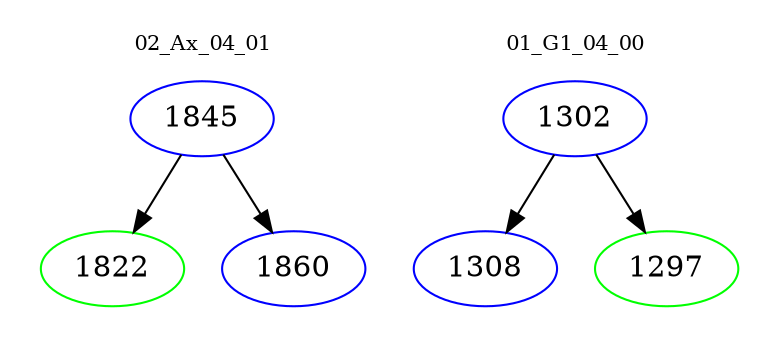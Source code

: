 digraph{
subgraph cluster_0 {
color = white
label = "02_Ax_04_01";
fontsize=10;
T0_1845 [label="1845", color="blue"]
T0_1845 -> T0_1822 [color="black"]
T0_1822 [label="1822", color="green"]
T0_1845 -> T0_1860 [color="black"]
T0_1860 [label="1860", color="blue"]
}
subgraph cluster_1 {
color = white
label = "01_G1_04_00";
fontsize=10;
T1_1302 [label="1302", color="blue"]
T1_1302 -> T1_1308 [color="black"]
T1_1308 [label="1308", color="blue"]
T1_1302 -> T1_1297 [color="black"]
T1_1297 [label="1297", color="green"]
}
}
